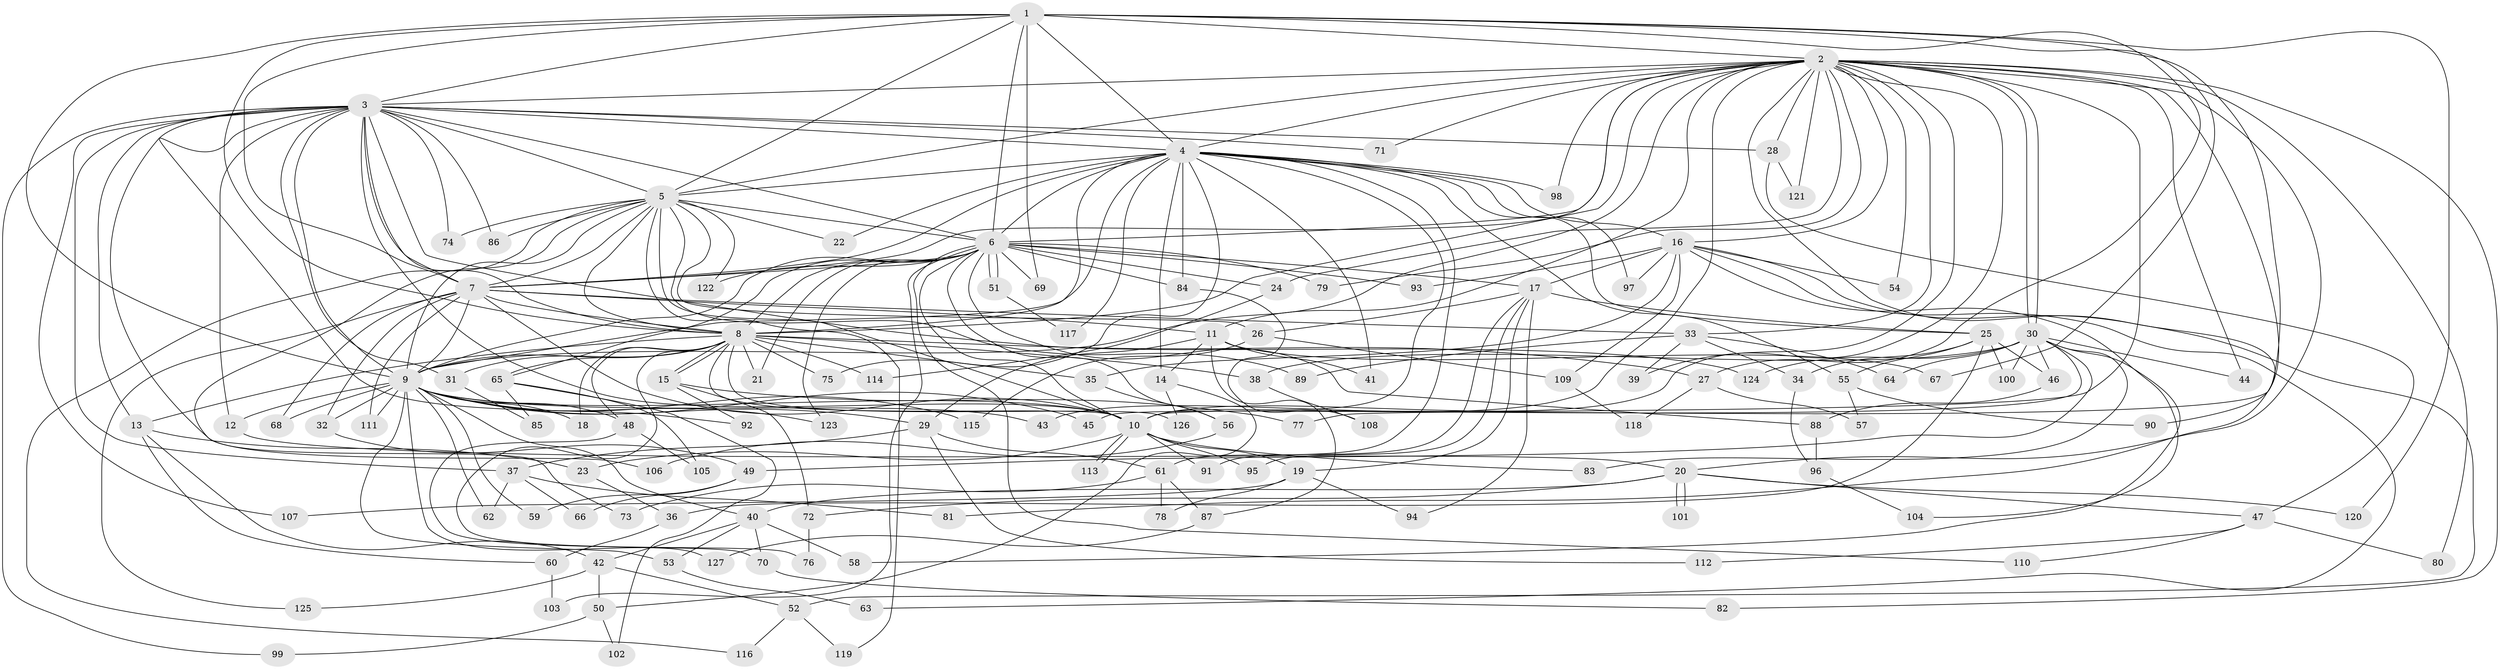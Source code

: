 // coarse degree distribution, {16: 0.010416666666666666, 33: 0.010416666666666666, 19: 0.010416666666666666, 18: 0.010416666666666666, 23: 0.020833333333333332, 12: 0.010416666666666666, 21: 0.010416666666666666, 7: 0.041666666666666664, 8: 0.020833333333333332, 6: 0.052083333333333336, 10: 0.010416666666666666, 2: 0.5208333333333334, 4: 0.052083333333333336, 3: 0.14583333333333334, 5: 0.041666666666666664, 13: 0.010416666666666666, 1: 0.020833333333333332}
// Generated by graph-tools (version 1.1) at 2025/51/02/27/25 19:51:47]
// undirected, 127 vertices, 279 edges
graph export_dot {
graph [start="1"]
  node [color=gray90,style=filled];
  1;
  2;
  3;
  4;
  5;
  6;
  7;
  8;
  9;
  10;
  11;
  12;
  13;
  14;
  15;
  16;
  17;
  18;
  19;
  20;
  21;
  22;
  23;
  24;
  25;
  26;
  27;
  28;
  29;
  30;
  31;
  32;
  33;
  34;
  35;
  36;
  37;
  38;
  39;
  40;
  41;
  42;
  43;
  44;
  45;
  46;
  47;
  48;
  49;
  50;
  51;
  52;
  53;
  54;
  55;
  56;
  57;
  58;
  59;
  60;
  61;
  62;
  63;
  64;
  65;
  66;
  67;
  68;
  69;
  70;
  71;
  72;
  73;
  74;
  75;
  76;
  77;
  78;
  79;
  80;
  81;
  82;
  83;
  84;
  85;
  86;
  87;
  88;
  89;
  90;
  91;
  92;
  93;
  94;
  95;
  96;
  97;
  98;
  99;
  100;
  101;
  102;
  103;
  104;
  105;
  106;
  107;
  108;
  109;
  110;
  111;
  112;
  113;
  114;
  115;
  116;
  117;
  118;
  119;
  120;
  121;
  122;
  123;
  124;
  125;
  126;
  127;
  1 -- 2;
  1 -- 3;
  1 -- 4;
  1 -- 5;
  1 -- 6;
  1 -- 7;
  1 -- 8;
  1 -- 9;
  1 -- 10;
  1 -- 27;
  1 -- 67;
  1 -- 69;
  1 -- 120;
  2 -- 3;
  2 -- 4;
  2 -- 5;
  2 -- 6;
  2 -- 7;
  2 -- 8;
  2 -- 9;
  2 -- 10;
  2 -- 11;
  2 -- 16;
  2 -- 20;
  2 -- 24;
  2 -- 28;
  2 -- 30;
  2 -- 30;
  2 -- 33;
  2 -- 39;
  2 -- 43;
  2 -- 44;
  2 -- 54;
  2 -- 71;
  2 -- 77;
  2 -- 79;
  2 -- 80;
  2 -- 81;
  2 -- 82;
  2 -- 90;
  2 -- 98;
  2 -- 121;
  3 -- 4;
  3 -- 5;
  3 -- 6;
  3 -- 7;
  3 -- 8;
  3 -- 9;
  3 -- 10;
  3 -- 12;
  3 -- 13;
  3 -- 28;
  3 -- 31;
  3 -- 37;
  3 -- 71;
  3 -- 74;
  3 -- 86;
  3 -- 92;
  3 -- 99;
  3 -- 106;
  3 -- 107;
  3 -- 124;
  4 -- 5;
  4 -- 6;
  4 -- 7;
  4 -- 8;
  4 -- 9;
  4 -- 10;
  4 -- 14;
  4 -- 16;
  4 -- 22;
  4 -- 25;
  4 -- 41;
  4 -- 55;
  4 -- 61;
  4 -- 75;
  4 -- 84;
  4 -- 97;
  4 -- 98;
  4 -- 117;
  5 -- 6;
  5 -- 7;
  5 -- 8;
  5 -- 9;
  5 -- 10;
  5 -- 22;
  5 -- 26;
  5 -- 73;
  5 -- 74;
  5 -- 86;
  5 -- 89;
  5 -- 116;
  5 -- 119;
  5 -- 122;
  6 -- 7;
  6 -- 8;
  6 -- 9;
  6 -- 10;
  6 -- 17;
  6 -- 21;
  6 -- 24;
  6 -- 51;
  6 -- 51;
  6 -- 56;
  6 -- 65;
  6 -- 69;
  6 -- 79;
  6 -- 84;
  6 -- 88;
  6 -- 93;
  6 -- 103;
  6 -- 110;
  6 -- 122;
  6 -- 123;
  7 -- 8;
  7 -- 9;
  7 -- 10;
  7 -- 11;
  7 -- 32;
  7 -- 33;
  7 -- 68;
  7 -- 111;
  7 -- 125;
  8 -- 9;
  8 -- 10;
  8 -- 13;
  8 -- 15;
  8 -- 15;
  8 -- 18;
  8 -- 21;
  8 -- 27;
  8 -- 31;
  8 -- 35;
  8 -- 38;
  8 -- 48;
  8 -- 65;
  8 -- 75;
  8 -- 76;
  8 -- 114;
  8 -- 126;
  9 -- 10;
  9 -- 12;
  9 -- 18;
  9 -- 29;
  9 -- 32;
  9 -- 40;
  9 -- 43;
  9 -- 45;
  9 -- 48;
  9 -- 53;
  9 -- 59;
  9 -- 62;
  9 -- 68;
  9 -- 111;
  9 -- 115;
  9 -- 123;
  9 -- 127;
  10 -- 19;
  10 -- 23;
  10 -- 83;
  10 -- 91;
  10 -- 95;
  10 -- 113;
  10 -- 113;
  11 -- 14;
  11 -- 29;
  11 -- 41;
  11 -- 67;
  11 -- 87;
  12 -- 20;
  13 -- 23;
  13 -- 42;
  13 -- 60;
  14 -- 50;
  14 -- 126;
  15 -- 72;
  15 -- 77;
  15 -- 92;
  16 -- 17;
  16 -- 35;
  16 -- 52;
  16 -- 54;
  16 -- 63;
  16 -- 93;
  16 -- 97;
  16 -- 104;
  16 -- 109;
  17 -- 19;
  17 -- 25;
  17 -- 26;
  17 -- 91;
  17 -- 94;
  17 -- 95;
  19 -- 78;
  19 -- 94;
  19 -- 107;
  20 -- 40;
  20 -- 47;
  20 -- 72;
  20 -- 101;
  20 -- 101;
  20 -- 120;
  23 -- 36;
  24 -- 114;
  25 -- 34;
  25 -- 36;
  25 -- 46;
  25 -- 55;
  25 -- 100;
  26 -- 109;
  26 -- 115;
  27 -- 57;
  27 -- 118;
  28 -- 47;
  28 -- 121;
  29 -- 37;
  29 -- 61;
  29 -- 112;
  30 -- 38;
  30 -- 44;
  30 -- 45;
  30 -- 46;
  30 -- 49;
  30 -- 58;
  30 -- 64;
  30 -- 83;
  30 -- 100;
  30 -- 124;
  31 -- 85;
  32 -- 49;
  33 -- 34;
  33 -- 39;
  33 -- 64;
  33 -- 89;
  34 -- 96;
  35 -- 56;
  36 -- 60;
  37 -- 62;
  37 -- 66;
  37 -- 81;
  38 -- 108;
  40 -- 42;
  40 -- 53;
  40 -- 58;
  40 -- 70;
  42 -- 50;
  42 -- 52;
  42 -- 125;
  46 -- 88;
  47 -- 80;
  47 -- 110;
  47 -- 112;
  48 -- 70;
  48 -- 105;
  49 -- 59;
  49 -- 66;
  50 -- 99;
  50 -- 102;
  51 -- 117;
  52 -- 116;
  52 -- 119;
  53 -- 63;
  55 -- 57;
  55 -- 90;
  56 -- 106;
  60 -- 103;
  61 -- 73;
  61 -- 78;
  61 -- 87;
  65 -- 85;
  65 -- 102;
  65 -- 105;
  70 -- 82;
  72 -- 76;
  84 -- 108;
  87 -- 127;
  88 -- 96;
  96 -- 104;
  109 -- 118;
}

